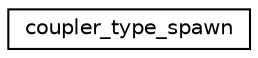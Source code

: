 digraph "Graphical Class Hierarchy"
{
 // INTERACTIVE_SVG=YES
 // LATEX_PDF_SIZE
  edge [fontname="Helvetica",fontsize="10",labelfontname="Helvetica",labelfontsize="10"];
  node [fontname="Helvetica",fontsize="10",shape=record];
  rankdir="LR";
  Node0 [label="coupler_type_spawn",height=0.2,width=0.4,color="black", fillcolor="white", style="filled",URL="$interfacecoupler__types__mod_1_1coupler__type__spawn.html",tooltip="This is the interface to spawn one coupler_bc_type into another."];
}
